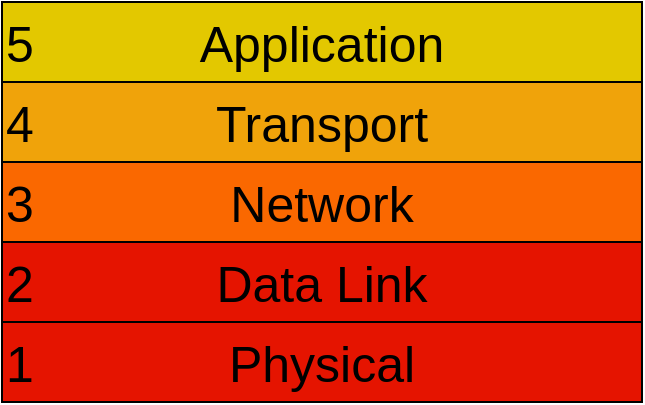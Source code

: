 <mxfile>
    <diagram id="yAbkSRqzndlx4K0J-S8S" name="Page-1">
        <mxGraphModel dx="1646" dy="1627" grid="1" gridSize="10" guides="1" tooltips="1" connect="1" arrows="1" fold="1" page="1" pageScale="1" pageWidth="850" pageHeight="1100" math="0" shadow="0">
            <root>
                <mxCell id="0"/>
                <mxCell id="1" parent="0"/>
                <mxCell id="2" value="Application" style="rounded=0;whiteSpace=wrap;html=1;fontSize=25;fillColor=#e3c800;fontColor=#000000;strokeColor=#000000;" vertex="1" parent="1">
                    <mxGeometry x="220" y="70" width="320" height="40" as="geometry"/>
                </mxCell>
                <mxCell id="4" value="Transport" style="rounded=0;whiteSpace=wrap;html=1;fontSize=25;fillColor=#f0a30a;fontColor=#000000;strokeColor=#000000;" vertex="1" parent="1">
                    <mxGeometry x="220" y="110" width="320" height="40" as="geometry"/>
                </mxCell>
                <mxCell id="5" value="Network" style="rounded=0;whiteSpace=wrap;html=1;fontSize=25;fillColor=#fa6800;fontColor=#000000;strokeColor=#000000;" vertex="1" parent="1">
                    <mxGeometry x="220" y="150" width="320" height="40" as="geometry"/>
                </mxCell>
                <mxCell id="6" value="Data Link" style="rounded=0;whiteSpace=wrap;html=1;fontSize=25;fillColor=#e51400;fontColor=#000000;strokeColor=#000000;" vertex="1" parent="1">
                    <mxGeometry x="220" y="190" width="320" height="40" as="geometry"/>
                </mxCell>
                <mxCell id="7" value="Physical" style="rounded=0;whiteSpace=wrap;html=1;fontSize=25;fillColor=#e51400;fontColor=#000000;strokeColor=#000000;" vertex="1" parent="1">
                    <mxGeometry x="220" y="230" width="320" height="40" as="geometry"/>
                </mxCell>
                <mxCell id="8" value="5" style="text;html=1;strokeColor=none;fillColor=none;align=left;verticalAlign=middle;whiteSpace=wrap;rounded=0;fontSize=25;fontColor=#000000;" vertex="1" parent="1">
                    <mxGeometry x="220" y="75" width="60" height="30" as="geometry"/>
                </mxCell>
                <mxCell id="9" value="3" style="text;html=1;strokeColor=none;fillColor=none;align=left;verticalAlign=middle;whiteSpace=wrap;rounded=0;fontSize=25;fontColor=#000000;" vertex="1" parent="1">
                    <mxGeometry x="220" y="155" width="60" height="30" as="geometry"/>
                </mxCell>
                <mxCell id="10" value="4" style="text;html=1;strokeColor=none;fillColor=none;align=left;verticalAlign=middle;whiteSpace=wrap;rounded=0;fontSize=25;fontColor=#000000;" vertex="1" parent="1">
                    <mxGeometry x="220" y="115" width="60" height="30" as="geometry"/>
                </mxCell>
                <mxCell id="11" value="1" style="text;html=1;strokeColor=none;fillColor=none;align=left;verticalAlign=middle;whiteSpace=wrap;rounded=0;fontSize=25;fontColor=#000000;" vertex="1" parent="1">
                    <mxGeometry x="220" y="235" width="60" height="30" as="geometry"/>
                </mxCell>
                <mxCell id="12" value="2" style="text;html=1;strokeColor=none;fillColor=none;align=left;verticalAlign=middle;whiteSpace=wrap;rounded=0;fontSize=25;fontColor=#000000;" vertex="1" parent="1">
                    <mxGeometry x="220" y="195" width="60" height="30" as="geometry"/>
                </mxCell>
            </root>
        </mxGraphModel>
    </diagram>
</mxfile>